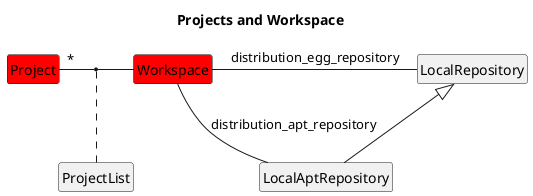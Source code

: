 @startuml

title Projects and Workspace

hide members
hide circle

class Project #red
class Workspace #red

Project "*" -right- Workspace
(Project, Workspace) .. ProjectList
LocalRepository <|-- LocalAptRepository
Workspace -right- LocalRepository : distribution_egg_repository
Workspace -- LocalAptRepository : distribution_apt_repository

@enduml
